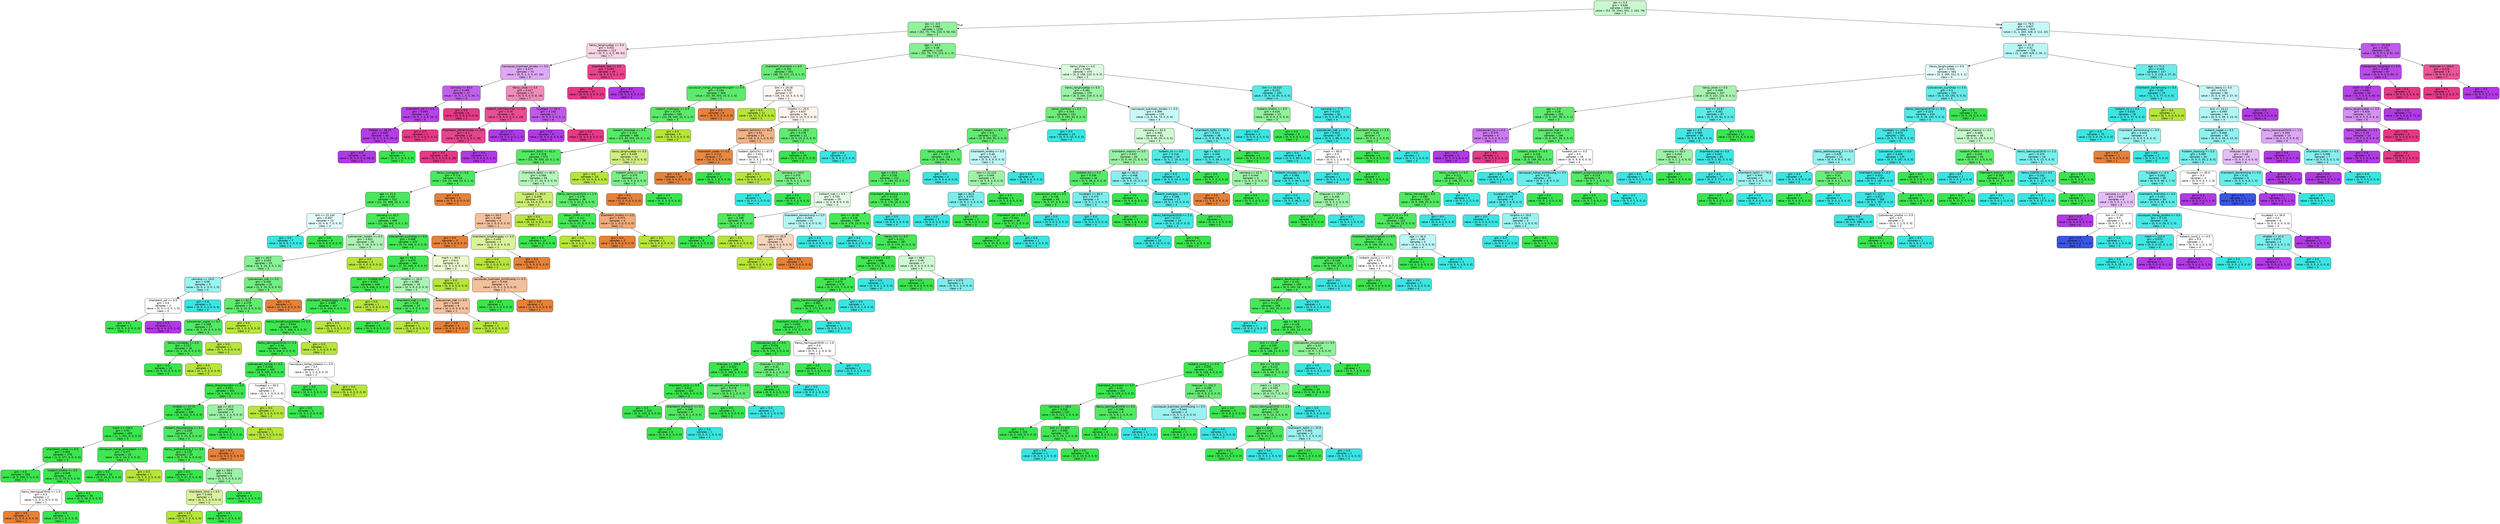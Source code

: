 digraph Tree {
node [shape=box, style="filled, rounded", color="black", fontname="helvetica"] ;
edge [fontname="helvetica"] ;
0 [label="sex <= 0.5\ngini = 0.636\nsamples = 2062\nvalue = [53, 76, 1041, 651, 2, 161, 78]\nclass = 3", fillcolor="#c8f8ce"] ;
1 [label="sex <= -0.5\ngini = 0.566\nsamples = 1239\nvalue = [52, 75, 776, 223, 0, 50, 63]\nclass = 3", fillcolor="#93f19e"] ;
0 -> 1 [labeldistance=2.5, labelangle=45, headlabel="True"] ;
2 [label="tiensu_tanghuyetap <= 0.5\ngini = 0.501\nsamples = 113\nvalue = [0, 0, 1, 0, 0, 49, 63]\nclass = 7", fillcolor="#f9d4e5"] ;
1 -> 2 ;
3 [label="caccoquan_tuanhoan_timdeu <= 0.5\ngini = 0.473\nsamples = 74\nvalue = [0, 0, 1, 0, 0, 47, 26]\nclass = 6", fillcolor="#dda8f4"] ;
2 -> 3 ;
4 [label="cannang <= 64.5\ngini = 0.289\nsamples = 47\nvalue = [0, 0, 1, 0, 0, 39, 7]\nclass = 6", fillcolor="#c161ea"] ;
3 -> 4 ;
5 [label="khambenh_sot <= 0.5\ngini = 0.094\nsamples = 41\nvalue = [0, 0, 1, 0, 0, 39, 1]\nclass = 6", fillcolor="#b543e6"] ;
4 -> 5 ;
6 [label="nhietdo <= 38.25\ngini = 0.049\nsamples = 40\nvalue = [0, 0, 1, 0, 0, 39, 0]\nclass = 6", fillcolor="#b33ee6"] ;
5 -> 6 ;
7 [label="gini = 0.0\nsamples = 39\nvalue = [0, 0, 0, 0, 0, 39, 0]\nclass = 6", fillcolor="#b139e5"] ;
6 -> 7 ;
8 [label="gini = 0.0\nsamples = 1\nvalue = [0, 0, 1, 0, 0, 0, 0]\nclass = 3", fillcolor="#39e54d"] ;
6 -> 8 ;
9 [label="gini = 0.0\nsamples = 1\nvalue = [0, 0, 0, 0, 0, 0, 1]\nclass = 7", fillcolor="#e53986"] ;
5 -> 9 ;
10 [label="gini = 0.0\nsamples = 6\nvalue = [0, 0, 0, 0, 0, 0, 6]\nclass = 7", fillcolor="#e53986"] ;
4 -> 10 ;
11 [label="tiensu_khoe <= 0.5\ngini = 0.417\nsamples = 27\nvalue = [0, 0, 0, 0, 0, 8, 19]\nclass = 7", fillcolor="#f08cb9"] ;
3 -> 11 ;
12 [label="hoibenh_ridichbanchan <= 0.5\ngini = 0.18\nsamples = 20\nvalue = [0, 0, 0, 0, 0, 2, 18]\nclass = 7", fillcolor="#e84f93"] ;
11 -> 12 ;
13 [label="khambenh_daniemtimtai <= 0.5\ngini = 0.1\nsamples = 19\nvalue = [0, 0, 0, 0, 0, 1, 18]\nclass = 7", fillcolor="#e6448d"] ;
12 -> 13 ;
14 [label="gini = 0.0\nsamples = 18\nvalue = [0, 0, 0, 0, 0, 0, 18]\nclass = 7", fillcolor="#e53986"] ;
13 -> 14 ;
15 [label="gini = 0.0\nsamples = 1\nvalue = [0, 0, 0, 0, 0, 1, 0]\nclass = 6", fillcolor="#b139e5"] ;
13 -> 15 ;
16 [label="gini = 0.0\nsamples = 1\nvalue = [0, 0, 0, 0, 0, 1, 0]\nclass = 6", fillcolor="#b139e5"] ;
12 -> 16 ;
17 [label="huyetap2 <= 95.0\ngini = 0.245\nsamples = 7\nvalue = [0, 0, 0, 0, 0, 6, 1]\nclass = 6", fillcolor="#be5ae9"] ;
11 -> 17 ;
18 [label="gini = 0.0\nsamples = 6\nvalue = [0, 0, 0, 0, 0, 6, 0]\nclass = 6", fillcolor="#b139e5"] ;
17 -> 18 ;
19 [label="gini = 0.0\nsamples = 1\nvalue = [0, 0, 0, 0, 0, 0, 1]\nclass = 7", fillcolor="#e53986"] ;
17 -> 19 ;
20 [label="khambenh_met <= 0.5\ngini = 0.097\nsamples = 39\nvalue = [0, 0, 0, 0, 0, 2, 37]\nclass = 7", fillcolor="#e6448d"] ;
2 -> 20 ;
21 [label="gini = 0.0\nsamples = 37\nvalue = [0, 0, 0, 0, 0, 0, 37]\nclass = 7", fillcolor="#e53986"] ;
20 -> 21 ;
22 [label="gini = 0.0\nsamples = 2\nvalue = [0, 0, 0, 0, 0, 2, 0]\nclass = 6", fillcolor="#b139e5"] ;
20 -> 22 ;
23 [label="age <= 64.5\ngini = 0.48\nsamples = 1126\nvalue = [52, 75, 775, 223, 0, 1, 0]\nclass = 3", fillcolor="#86ef92"] ;
1 -> 23 ;
24 [label="khambenh_thonhanh <= 0.5\ngini = 0.351\nsamples = 651\nvalue = [48, 72, 517, 13, 0, 1, 0]\nclass = 3", fillcolor="#67eb76"] ;
23 -> 24 ;
25 [label="caccoquan_hohap_phoigiamthongkhi <= 0.5\ngini = 0.294\nsamples = 604\nvalue = [32, 58, 503, 10, 0, 1, 0]\nclass = 3", fillcolor="#5eea6e"] ;
24 -> 25 ;
26 [label="hoibenh_mattrigiac <= 0.5\ngini = 0.274\nsamples = 595\nvalue = [23, 58, 503, 10, 0, 1, 0]\nclass = 3", fillcolor="#5be96b"] ;
25 -> 26 ;
27 [label="hoibenh_thocokeo <= 0.5\ngini = 0.254\nsamples = 586\nvalue = [23, 49, 503, 10, 0, 1, 0]\nclass = 3", fillcolor="#58e969"] ;
26 -> 27 ;
28 [label="khambenh_SpO2 <= 91.0\ngini = 0.229\nsamples = 572\nvalue = [22, 39, 500, 10, 0, 1, 0]\nclass = 3", fillcolor="#54e965"] ;
27 -> 28 ;
29 [label="tiensu_cuonggiap <= 0.5\ngini = 0.174\nsamples = 516\nvalue = [15, 22, 468, 10, 0, 1, 0]\nclass = 3", fillcolor="#4ce85e"] ;
28 -> 29 ;
30 [label="age <= 21.0\ngini = 0.162\nsamples = 512\nvalue = [11, 22, 468, 10, 0, 1, 0]\nclass = 3", fillcolor="#4be75d"] ;
29 -> 30 ;
31 [label="bmi <= 21.145\ngini = 0.497\nsamples = 13\nvalue = [0, 0, 6, 7, 0, 0, 0]\nclass = 4", fillcolor="#e3fbfb"] ;
30 -> 31 ;
32 [label="gini = 0.0\nsamples = 7\nvalue = [0, 0, 0, 7, 0, 0, 0]\nclass = 4", fillcolor="#39e5e2"] ;
31 -> 32 ;
33 [label="gini = 0.0\nsamples = 6\nvalue = [0, 0, 6, 0, 0, 0, 0]\nclass = 3", fillcolor="#39e54d"] ;
31 -> 33 ;
34 [label="cannang <= 42.5\ngini = 0.14\nsamples = 499\nvalue = [11, 22, 462, 3, 0, 1, 0]\nclass = 3", fillcolor="#48e75b"] ;
30 -> 34 ;
35 [label="lydovaovien_hodam <= 0.5\ngini = 0.621\nsamples = 29\nvalue = [2, 7, 16, 3, 0, 1, 0]\nclass = 3", fillcolor="#aef4b6"] ;
34 -> 35 ;
36 [label="age <= 44.0\ngini = 0.554\nsamples = 25\nvalue = [2, 3, 16, 3, 0, 1, 0]\nclass = 3", fillcolor="#8af096"] ;
35 -> 36 ;
37 [label="cannang <= 19.5\ngini = 0.56\nsamples = 5\nvalue = [0, 0, 1, 3, 0, 1, 0]\nclass = 4", fillcolor="#9cf2f0"] ;
36 -> 37 ;
38 [label="khambenh_sot <= 0.5\ngini = 0.5\nsamples = 2\nvalue = [0, 0, 1, 0, 0, 1, 0]\nclass = 3", fillcolor="#ffffff"] ;
37 -> 38 ;
39 [label="gini = 0.0\nsamples = 1\nvalue = [0, 0, 1, 0, 0, 0, 0]\nclass = 3", fillcolor="#39e54d"] ;
38 -> 39 ;
40 [label="gini = 0.0\nsamples = 1\nvalue = [0, 0, 0, 0, 0, 1, 0]\nclass = 6", fillcolor="#b139e5"] ;
38 -> 40 ;
41 [label="gini = 0.0\nsamples = 3\nvalue = [0, 0, 0, 3, 0, 0, 0]\nclass = 4", fillcolor="#39e5e2"] ;
37 -> 41 ;
42 [label="lydovaovien_met <= 0.5\ngini = 0.405\nsamples = 20\nvalue = [2, 3, 15, 0, 0, 0, 0]\nclass = 3", fillcolor="#73ed81"] ;
36 -> 42 ;
43 [label="age <= 62.5\ngini = 0.278\nsamples = 18\nvalue = [0, 3, 15, 0, 0, 0, 0]\nclass = 3", fillcolor="#61ea71"] ;
42 -> 43 ;
44 [label="lydovaovien_cogiat <= 0.5\ngini = 0.208\nsamples = 17\nvalue = [0, 2, 15, 0, 0, 0, 0]\nclass = 3", fillcolor="#53e865"] ;
43 -> 44 ;
45 [label="tiensu_noimeday <= 0.5\ngini = 0.117\nsamples = 16\nvalue = [0, 1, 15, 0, 0, 0, 0]\nclass = 3", fillcolor="#46e759"] ;
44 -> 45 ;
46 [label="gini = 0.0\nsamples = 15\nvalue = [0, 0, 15, 0, 0, 0, 0]\nclass = 3", fillcolor="#39e54d"] ;
45 -> 46 ;
47 [label="gini = 0.0\nsamples = 1\nvalue = [0, 1, 0, 0, 0, 0, 0]\nclass = 2", fillcolor="#b7e539"] ;
45 -> 47 ;
48 [label="gini = 0.0\nsamples = 1\nvalue = [0, 1, 0, 0, 0, 0, 0]\nclass = 2", fillcolor="#b7e539"] ;
44 -> 48 ;
49 [label="gini = 0.0\nsamples = 1\nvalue = [0, 1, 0, 0, 0, 0, 0]\nclass = 2", fillcolor="#b7e539"] ;
43 -> 49 ;
50 [label="gini = 0.0\nsamples = 2\nvalue = [2, 0, 0, 0, 0, 0, 0]\nclass = 1", fillcolor="#e58139"] ;
42 -> 50 ;
51 [label="gini = 0.0\nsamples = 4\nvalue = [0, 4, 0, 0, 0, 0, 0]\nclass = 2", fillcolor="#b7e539"] ;
35 -> 51 ;
52 [label="lydovaovien_suyhohap <= 0.5\ngini = 0.098\nsamples = 470\nvalue = [9, 15, 446, 0, 0, 0, 0]\nclass = 3", fillcolor="#43e656"] ;
34 -> 52 ;
53 [label="age <= 63.5\ngini = 0.079\nsamples = 464\nvalue = [7, 12, 445, 0, 0, 0, 0]\nclass = 3", fillcolor="#41e654"] ;
52 -> 53 ;
54 [label="bmi <= 123066.452\ngini = 0.052\nsamples = 448\nvalue = [3, 9, 436, 0, 0, 0, 0]\nclass = 3", fillcolor="#3ee652"] ;
53 -> 54 ;
55 [label="khambenh_tongtranggay <= 0.5\ngini = 0.048\nsamples = 447\nvalue = [3, 8, 436, 0, 0, 0, 0]\nclass = 3", fillcolor="#3ee651"] ;
54 -> 55 ;
56 [label="tiensu_diungthuocgiamdau <= 0.5\ngini = 0.044\nsamples = 446\nvalue = [3, 7, 436, 0, 0, 0, 0]\nclass = 3", fillcolor="#3ee651"] ;
55 -> 56 ;
57 [label="tiensu_tiemnguaCOVID <= 2.5\ngini = 0.04\nsamples = 445\nvalue = [3, 6, 436, 0, 0, 0, 0]\nclass = 3", fillcolor="#3de651"] ;
56 -> 57 ;
58 [label="lydovaovien_honme <= 0.5\ngini = 0.036\nsamples = 443\nvalue = [3, 5, 435, 0, 0, 0, 0]\nclass = 3", fillcolor="#3de550"] ;
57 -> 58 ;
59 [label="tiensu_thieumaucotim <= 0.5\ngini = 0.031\nsamples = 441\nvalue = [3, 4, 434, 0, 0, 0, 0]\nclass = 3", fillcolor="#3ce550"] ;
58 -> 59 ;
60 [label="nhietdo <= 37.75\ngini = 0.027\nsamples = 438\nvalue = [3, 3, 432, 0, 0, 0, 0]\nclass = 3", fillcolor="#3ce54f"] ;
59 -> 60 ;
61 [label="mach <= 116.0\ngini = 0.01\nsamples = 403\nvalue = [1, 1, 401, 0, 0, 0, 0]\nclass = 3", fillcolor="#3ae54e"] ;
60 -> 61 ;
62 [label="khambenh_cokeo <= 0.5\ngini = 0.005\nsamples = 378\nvalue = [1, 0, 377, 0, 0, 0, 0]\nclass = 3", fillcolor="#3ae54d"] ;
61 -> 62 ;
63 [label="gini = 0.0\nsamples = 338\nvalue = [0, 0, 338, 0, 0, 0, 0]\nclass = 3", fillcolor="#39e54d"] ;
62 -> 63 ;
64 [label="hoibenh_khotho <= 0.5\ngini = 0.049\nsamples = 40\nvalue = [1, 0, 39, 0, 0, 0, 0]\nclass = 3", fillcolor="#3ee652"] ;
62 -> 64 ;
65 [label="tiensu_tiemnguaCOVID <= 1.0\ngini = 0.5\nsamples = 2\nvalue = [1, 0, 1, 0, 0, 0, 0]\nclass = 1", fillcolor="#ffffff"] ;
64 -> 65 ;
66 [label="gini = 0.0\nsamples = 1\nvalue = [1, 0, 0, 0, 0, 0, 0]\nclass = 1", fillcolor="#e58139"] ;
65 -> 66 ;
67 [label="gini = 0.0\nsamples = 1\nvalue = [0, 0, 1, 0, 0, 0, 0]\nclass = 3", fillcolor="#39e54d"] ;
65 -> 67 ;
68 [label="gini = 0.0\nsamples = 38\nvalue = [0, 0, 38, 0, 0, 0, 0]\nclass = 3", fillcolor="#39e54d"] ;
64 -> 68 ;
69 [label="caccoquan_hohap_phoiraleam <= 0.5\ngini = 0.077\nsamples = 25\nvalue = [0, 1, 24, 0, 0, 0, 0]\nclass = 3", fillcolor="#41e654"] ;
61 -> 69 ;
70 [label="gini = 0.0\nsamples = 24\nvalue = [0, 0, 24, 0, 0, 0, 0]\nclass = 3", fillcolor="#39e54d"] ;
69 -> 70 ;
71 [label="gini = 0.0\nsamples = 1\nvalue = [0, 1, 0, 0, 0, 0, 0]\nclass = 2", fillcolor="#b7e539"] ;
69 -> 71 ;
72 [label="hoibenh_tieuphanlong <= 0.5\ngini = 0.209\nsamples = 35\nvalue = [2, 2, 31, 0, 0, 0, 0]\nclass = 3", fillcolor="#51e863"] ;
60 -> 72 ;
73 [label="tiensu_daithaoduong_2 <= 0.5\ngini = 0.114\nsamples = 33\nvalue = [0, 2, 31, 0, 0, 0, 0]\nclass = 3", fillcolor="#46e758"] ;
72 -> 73 ;
74 [label="gini = 0.0\nsamples = 27\nvalue = [0, 0, 27, 0, 0, 0, 0]\nclass = 3", fillcolor="#39e54d"] ;
73 -> 74 ;
75 [label="age <= 58.0\ngini = 0.444\nsamples = 6\nvalue = [0, 2, 4, 0, 0, 0, 0]\nclass = 3", fillcolor="#9cf2a6"] ;
73 -> 75 ;
76 [label="khambenh_lomo <= 0.5\ngini = 0.444\nsamples = 3\nvalue = [0, 2, 1, 0, 0, 0, 0]\nclass = 2", fillcolor="#dbf29c"] ;
75 -> 76 ;
77 [label="gini = 0.0\nsamples = 2\nvalue = [0, 2, 0, 0, 0, 0, 0]\nclass = 2", fillcolor="#b7e539"] ;
76 -> 77 ;
78 [label="gini = 0.0\nsamples = 1\nvalue = [0, 0, 1, 0, 0, 0, 0]\nclass = 3", fillcolor="#39e54d"] ;
76 -> 78 ;
79 [label="gini = 0.0\nsamples = 3\nvalue = [0, 0, 3, 0, 0, 0, 0]\nclass = 3", fillcolor="#39e54d"] ;
75 -> 79 ;
80 [label="gini = 0.0\nsamples = 2\nvalue = [2, 0, 0, 0, 0, 0, 0]\nclass = 1", fillcolor="#e58139"] ;
72 -> 80 ;
81 [label="age <= 60.5\ngini = 0.444\nsamples = 3\nvalue = [0, 1, 2, 0, 0, 0, 0]\nclass = 3", fillcolor="#9cf2a6"] ;
59 -> 81 ;
82 [label="gini = 0.0\nsamples = 2\nvalue = [0, 0, 2, 0, 0, 0, 0]\nclass = 3", fillcolor="#39e54d"] ;
81 -> 82 ;
83 [label="gini = 0.0\nsamples = 1\nvalue = [0, 1, 0, 0, 0, 0, 0]\nclass = 2", fillcolor="#b7e539"] ;
81 -> 83 ;
84 [label="huyetap2 <= 65.0\ngini = 0.5\nsamples = 2\nvalue = [0, 1, 1, 0, 0, 0, 0]\nclass = 2", fillcolor="#ffffff"] ;
58 -> 84 ;
85 [label="gini = 0.0\nsamples = 1\nvalue = [0, 1, 0, 0, 0, 0, 0]\nclass = 2", fillcolor="#b7e539"] ;
84 -> 85 ;
86 [label="gini = 0.0\nsamples = 1\nvalue = [0, 0, 1, 0, 0, 0, 0]\nclass = 3", fillcolor="#39e54d"] ;
84 -> 86 ;
87 [label="caccoquan_hohap_cokeoco <= 0.5\ngini = 0.5\nsamples = 2\nvalue = [0, 1, 1, 0, 0, 0, 0]\nclass = 2", fillcolor="#ffffff"] ;
57 -> 87 ;
88 [label="gini = 0.0\nsamples = 1\nvalue = [0, 0, 1, 0, 0, 0, 0]\nclass = 3", fillcolor="#39e54d"] ;
87 -> 88 ;
89 [label="gini = 0.0\nsamples = 1\nvalue = [0, 1, 0, 0, 0, 0, 0]\nclass = 2", fillcolor="#b7e539"] ;
87 -> 89 ;
90 [label="gini = 0.0\nsamples = 1\nvalue = [0, 1, 0, 0, 0, 0, 0]\nclass = 2", fillcolor="#b7e539"] ;
56 -> 90 ;
91 [label="gini = 0.0\nsamples = 1\nvalue = [0, 1, 0, 0, 0, 0, 0]\nclass = 2", fillcolor="#b7e539"] ;
55 -> 91 ;
92 [label="gini = 0.0\nsamples = 1\nvalue = [0, 1, 0, 0, 0, 0, 0]\nclass = 2", fillcolor="#b7e539"] ;
54 -> 92 ;
93 [label="nhiptho <= 26.0\ngini = 0.586\nsamples = 16\nvalue = [4, 3, 9, 0, 0, 0, 0]\nclass = 3", fillcolor="#acf4b5"] ;
53 -> 93 ;
94 [label="khambenh_met <= 0.5\ngini = 0.18\nsamples = 10\nvalue = [0, 1, 9, 0, 0, 0, 0]\nclass = 3", fillcolor="#4fe861"] ;
93 -> 94 ;
95 [label="gini = 0.0\nsamples = 9\nvalue = [0, 0, 9, 0, 0, 0, 0]\nclass = 3", fillcolor="#39e54d"] ;
94 -> 95 ;
96 [label="gini = 0.0\nsamples = 1\nvalue = [0, 1, 0, 0, 0, 0, 0]\nclass = 2", fillcolor="#b7e539"] ;
94 -> 96 ;
97 [label="lydovaovien_met <= 0.5\ngini = 0.444\nsamples = 6\nvalue = [4, 2, 0, 0, 0, 0, 0]\nclass = 1", fillcolor="#f2c09c"] ;
93 -> 97 ;
98 [label="gini = 0.0\nsamples = 4\nvalue = [4, 0, 0, 0, 0, 0, 0]\nclass = 1", fillcolor="#e58139"] ;
97 -> 98 ;
99 [label="gini = 0.0\nsamples = 2\nvalue = [0, 2, 0, 0, 0, 0, 0]\nclass = 2", fillcolor="#b7e539"] ;
97 -> 99 ;
100 [label="mach <= 89.5\ngini = 0.611\nsamples = 6\nvalue = [2, 3, 1, 0, 0, 0, 0]\nclass = 2", fillcolor="#edf8ce"] ;
52 -> 100 ;
101 [label="gini = 0.0\nsamples = 3\nvalue = [0, 3, 0, 0, 0, 0, 0]\nclass = 2", fillcolor="#b7e539"] ;
100 -> 101 ;
102 [label="caccoquan_tuanhoan_binhthuong <= 0.5\ngini = 0.444\nsamples = 3\nvalue = [2, 0, 1, 0, 0, 0, 0]\nclass = 1", fillcolor="#f2c09c"] ;
100 -> 102 ;
103 [label="gini = 0.0\nsamples = 1\nvalue = [0, 0, 1, 0, 0, 0, 0]\nclass = 3", fillcolor="#39e54d"] ;
102 -> 103 ;
104 [label="gini = 0.0\nsamples = 2\nvalue = [2, 0, 0, 0, 0, 0, 0]\nclass = 1", fillcolor="#e58139"] ;
102 -> 104 ;
105 [label="gini = 0.0\nsamples = 4\nvalue = [4, 0, 0, 0, 0, 0, 0]\nclass = 1", fillcolor="#e58139"] ;
29 -> 105 ;
106 [label="khambenh_SpO2 <= 92.5\ngini = 0.566\nsamples = 56\nvalue = [7, 17, 32, 0, 0, 0, 0]\nclass = 3", fillcolor="#b3f5bb"] ;
28 -> 106 ;
107 [label="huyetap2 <= 85.0\ngini = 0.346\nsamples = 18\nvalue = [4, 14, 0, 0, 0, 0, 0]\nclass = 2", fillcolor="#ccec72"] ;
106 -> 107 ;
108 [label="age <= 54.5\ngini = 0.444\nsamples = 6\nvalue = [4, 2, 0, 0, 0, 0, 0]\nclass = 1", fillcolor="#f2c09c"] ;
107 -> 108 ;
109 [label="gini = 0.0\nsamples = 3\nvalue = [3, 0, 0, 0, 0, 0, 0]\nclass = 1", fillcolor="#e58139"] ;
108 -> 109 ;
110 [label="khambenh_tongtranggay <= 0.5\ngini = 0.444\nsamples = 3\nvalue = [1, 2, 0, 0, 0, 0, 0]\nclass = 2", fillcolor="#dbf29c"] ;
108 -> 110 ;
111 [label="gini = 0.0\nsamples = 2\nvalue = [0, 2, 0, 0, 0, 0, 0]\nclass = 2", fillcolor="#b7e539"] ;
110 -> 111 ;
112 [label="gini = 0.0\nsamples = 1\nvalue = [1, 0, 0, 0, 0, 0, 0]\nclass = 1", fillcolor="#e58139"] ;
110 -> 112 ;
113 [label="gini = 0.0\nsamples = 12\nvalue = [0, 12, 0, 0, 0, 0, 0]\nclass = 2", fillcolor="#b7e539"] ;
107 -> 113 ;
114 [label="tiensu_tiemnguaCOVID <= 1.0\ngini = 0.278\nsamples = 38\nvalue = [3, 3, 32, 0, 0, 0, 0]\nclass = 3", fillcolor="#5be96c"] ;
106 -> 114 ;
115 [label="tiensu_COPD <= 0.5\ngini = 0.111\nsamples = 34\nvalue = [0, 2, 32, 0, 0, 0, 0]\nclass = 3", fillcolor="#45e758"] ;
114 -> 115 ;
116 [label="gini = 0.0\nsamples = 32\nvalue = [0, 0, 32, 0, 0, 0, 0]\nclass = 3", fillcolor="#39e54d"] ;
115 -> 116 ;
117 [label="gini = 0.0\nsamples = 2\nvalue = [0, 2, 0, 0, 0, 0, 0]\nclass = 2", fillcolor="#b7e539"] ;
115 -> 117 ;
118 [label="khambenh_khotho <= 0.5\ngini = 0.375\nsamples = 4\nvalue = [3, 1, 0, 0, 0, 0, 0]\nclass = 1", fillcolor="#eeab7b"] ;
114 -> 118 ;
119 [label="gini = 0.0\nsamples = 3\nvalue = [3, 0, 0, 0, 0, 0, 0]\nclass = 1", fillcolor="#e58139"] ;
118 -> 119 ;
120 [label="gini = 0.0\nsamples = 1\nvalue = [0, 1, 0, 0, 0, 0, 0]\nclass = 2", fillcolor="#b7e539"] ;
118 -> 120 ;
121 [label="tiensu_tanghuyetap <= 0.5\ngini = 0.439\nsamples = 14\nvalue = [1, 10, 3, 0, 0, 0, 0]\nclass = 2", fillcolor="#d1ee81"] ;
27 -> 121 ;
122 [label="gini = 0.0\nsamples = 10\nvalue = [0, 10, 0, 0, 0, 0, 0]\nclass = 2", fillcolor="#b7e539"] ;
121 -> 122 ;
123 [label="hoibenh_lomo <= 0.5\ngini = 0.375\nsamples = 4\nvalue = [1, 0, 3, 0, 0, 0, 0]\nclass = 3", fillcolor="#7bee88"] ;
121 -> 123 ;
124 [label="gini = 0.0\nsamples = 1\nvalue = [1, 0, 0, 0, 0, 0, 0]\nclass = 1", fillcolor="#e58139"] ;
123 -> 124 ;
125 [label="gini = 0.0\nsamples = 3\nvalue = [0, 0, 3, 0, 0, 0, 0]\nclass = 3", fillcolor="#39e54d"] ;
123 -> 125 ;
126 [label="gini = 0.0\nsamples = 9\nvalue = [0, 9, 0, 0, 0, 0, 0]\nclass = 2", fillcolor="#b7e539"] ;
26 -> 126 ;
127 [label="gini = 0.0\nsamples = 9\nvalue = [9, 0, 0, 0, 0, 0, 0]\nclass = 1", fillcolor="#e58139"] ;
25 -> 127 ;
128 [label="bmi <= 19.28\ngini = 0.703\nsamples = 47\nvalue = [16, 14, 14, 3, 0, 0, 0]\nclass = 1", fillcolor="#fdf7f3"] ;
24 -> 128 ;
129 [label="gini = 0.0\nsamples = 11\nvalue = [0, 11, 0, 0, 0, 0, 0]\nclass = 2", fillcolor="#b7e539"] ;
128 -> 129 ;
130 [label="nhiptho <= 25.5\ngini = 0.637\nsamples = 36\nvalue = [16, 3, 14, 3, 0, 0, 0]\nclass = 1", fillcolor="#fdf4ed"] ;
128 -> 130 ;
131 [label="hoibenh_SpO2(%) <= 32.0\ngini = 0.51\nsamples = 24\nvalue = [16, 3, 4, 1, 0, 0, 0]\nclass = 1", fillcolor="#efb388"] ;
130 -> 131 ;
132 [label="khambenh_cokeo <= 0.5\ngini = 0.111\nsamples = 17\nvalue = [16, 0, 1, 0, 0, 0, 0]\nclass = 1", fillcolor="#e78945"] ;
131 -> 132 ;
133 [label="gini = 0.0\nsamples = 16\nvalue = [16, 0, 0, 0, 0, 0, 0]\nclass = 1", fillcolor="#e58139"] ;
132 -> 133 ;
134 [label="gini = 0.0\nsamples = 1\nvalue = [0, 0, 1, 0, 0, 0, 0]\nclass = 3", fillcolor="#39e54d"] ;
132 -> 134 ;
135 [label="hoibenh_SpO2(%) <= 67.5\ngini = 0.612\nsamples = 7\nvalue = [0, 3, 3, 1, 0, 0, 0]\nclass = 2", fillcolor="#ffffff"] ;
131 -> 135 ;
136 [label="gini = 0.0\nsamples = 3\nvalue = [0, 3, 0, 0, 0, 0, 0]\nclass = 2", fillcolor="#b7e539"] ;
135 -> 136 ;
137 [label="cannang <= 54.0\ngini = 0.375\nsamples = 4\nvalue = [0, 0, 3, 1, 0, 0, 0]\nclass = 3", fillcolor="#7bee88"] ;
135 -> 137 ;
138 [label="gini = 0.0\nsamples = 1\nvalue = [0, 0, 0, 1, 0, 0, 0]\nclass = 4", fillcolor="#39e5e2"] ;
137 -> 138 ;
139 [label="gini = 0.0\nsamples = 3\nvalue = [0, 0, 3, 0, 0, 0, 0]\nclass = 3", fillcolor="#39e54d"] ;
137 -> 139 ;
140 [label="nhiptho <= 28.0\ngini = 0.278\nsamples = 12\nvalue = [0, 0, 10, 2, 0, 0, 0]\nclass = 3", fillcolor="#61ea71"] ;
130 -> 140 ;
141 [label="gini = 0.0\nsamples = 10\nvalue = [0, 0, 10, 0, 0, 0, 0]\nclass = 3", fillcolor="#39e54d"] ;
140 -> 141 ;
142 [label="gini = 0.0\nsamples = 2\nvalue = [0, 0, 0, 2, 0, 0, 0]\nclass = 4", fillcolor="#39e5e2"] ;
140 -> 142 ;
143 [label="tiensu_khoe <= 0.5\ngini = 0.509\nsamples = 475\nvalue = [4, 3, 258, 210, 0, 0, 0]\nclass = 3", fillcolor="#dbfadf"] ;
23 -> 143 ;
144 [label="tiensu_tanghuyetap <= 0.5\ngini = 0.461\nsamples = 370\nvalue = [4, 3, 244, 119, 0, 0, 0]\nclass = 3", fillcolor="#9cf2a6"] ;
143 -> 144 ;
145 [label="tiensu_loanthan <= 0.5\ngini = 0.343\nsamples = 241\nvalue = [3, 3, 190, 45, 0, 0, 0]\nclass = 3", fillcolor="#6dec7b"] ;
144 -> 145 ;
146 [label="hoibenh_hodam <= 0.5\ngini = 0.3\nsamples = 231\nvalue = [3, 3, 190, 35, 0, 0, 0]\nclass = 3", fillcolor="#62ea72"] ;
145 -> 146 ;
147 [label="tiensu_xogan <= 0.5\ngini = 0.259\nsamples = 216\nvalue = [3, 3, 184, 26, 0, 0, 0]\nclass = 3", fillcolor="#5ae96b"] ;
146 -> 147 ;
148 [label="age <= 65.5\ngini = 0.236\nsamples = 212\nvalue = [3, 3, 184, 22, 0, 0, 0]\nclass = 3", fillcolor="#56e967"] ;
147 -> 148 ;
149 [label="hoibenh_met <= 0.5\ngini = 0.705\nsamples = 20\nvalue = [3, 3, 8, 6, 0, 0, 0]\nclass = 3", fillcolor="#e3fbe6"] ;
148 -> 149 ;
150 [label="bmi <= 25.51\ngini = 0.198\nsamples = 9\nvalue = [0, 1, 8, 0, 0, 0, 0]\nclass = 3", fillcolor="#52e863"] ;
149 -> 150 ;
151 [label="gini = 0.0\nsamples = 8\nvalue = [0, 0, 8, 0, 0, 0, 0]\nclass = 3", fillcolor="#39e54d"] ;
150 -> 151 ;
152 [label="gini = 0.0\nsamples = 1\nvalue = [0, 1, 0, 0, 0, 0, 0]\nclass = 2", fillcolor="#b7e539"] ;
150 -> 152 ;
153 [label="khambenh_daniemhong <= 0.5\ngini = 0.595\nsamples = 11\nvalue = [3, 2, 0, 6, 0, 0, 0]\nclass = 4", fillcolor="#b5f5f4"] ;
149 -> 153 ;
154 [label="nhiptho <= 25.0\ngini = 0.48\nsamples = 5\nvalue = [3, 2, 0, 0, 0, 0, 0]\nclass = 1", fillcolor="#f6d5bd"] ;
153 -> 154 ;
155 [label="gini = 0.0\nsamples = 2\nvalue = [0, 2, 0, 0, 0, 0, 0]\nclass = 2", fillcolor="#b7e539"] ;
154 -> 155 ;
156 [label="gini = 0.0\nsamples = 3\nvalue = [3, 0, 0, 0, 0, 0, 0]\nclass = 1", fillcolor="#e58139"] ;
154 -> 156 ;
157 [label="gini = 0.0\nsamples = 6\nvalue = [0, 0, 0, 6, 0, 0, 0]\nclass = 4", fillcolor="#39e5e2"] ;
153 -> 157 ;
158 [label="khambenh_danoibong <= 0.5\ngini = 0.153\nsamples = 192\nvalue = [0, 0, 176, 16, 0, 0, 0]\nclass = 3", fillcolor="#4be75d"] ;
148 -> 158 ;
159 [label="bmi <= 16.59\ngini = 0.128\nsamples = 189\nvalue = [0, 0, 176, 13, 0, 0, 0]\nclass = 3", fillcolor="#48e75a"] ;
158 -> 159 ;
160 [label="gini = 0.0\nsamples = 2\nvalue = [0, 0, 0, 2, 0, 0, 0]\nclass = 4", fillcolor="#39e5e2"] ;
159 -> 160 ;
161 [label="tiensu_HIV <= 0.5\ngini = 0.111\nsamples = 187\nvalue = [0, 0, 176, 11, 0, 0, 0]\nclass = 3", fillcolor="#45e758"] ;
159 -> 161 ;
162 [label="tiensu_suythan <= 0.5\ngini = 0.085\nsamples = 180\nvalue = [0, 0, 172, 8, 0, 0, 0]\nclass = 3", fillcolor="#42e655"] ;
161 -> 162 ;
163 [label="cannang <= 85.0\ngini = 0.075\nsamples = 179\nvalue = [0, 0, 172, 7, 0, 0, 0]\nclass = 3", fillcolor="#41e654"] ;
162 -> 163 ;
164 [label="tiensu_trandichmangphoi <= 0.5\ngini = 0.065\nsamples = 178\nvalue = [0, 0, 172, 6, 0, 0, 0]\nclass = 3", fillcolor="#40e653"] ;
163 -> 164 ;
165 [label="khambenh_butrut <= 0.5\ngini = 0.055\nsamples = 177\nvalue = [0, 0, 172, 5, 0, 0, 0]\nclass = 3", fillcolor="#3fe652"] ;
164 -> 165 ;
166 [label="lydovaovien_sot <= 0.5\ngini = 0.034\nsamples = 173\nvalue = [0, 0, 170, 3, 0, 0, 0]\nclass = 3", fillcolor="#3ce550"] ;
165 -> 166 ;
167 [label="chieucao <= 166.0\ngini = 0.024\nsamples = 168\nvalue = [0, 0, 166, 2, 0, 0, 0]\nclass = 3", fillcolor="#3be54f"] ;
166 -> 167 ;
168 [label="khambenh_lomo <= 0.5\ngini = 0.012\nsamples = 162\nvalue = [0, 0, 161, 1, 0, 0, 0]\nclass = 3", fillcolor="#3ae54e"] ;
167 -> 168 ;
169 [label="gini = 0.0\nsamples = 153\nvalue = [0, 0, 153, 0, 0, 0, 0]\nclass = 3", fillcolor="#39e54d"] ;
168 -> 169 ;
170 [label="khambenh_thonhanh <= 0.5\ngini = 0.198\nsamples = 9\nvalue = [0, 0, 8, 1, 0, 0, 0]\nclass = 3", fillcolor="#52e863"] ;
168 -> 170 ;
171 [label="gini = 0.0\nsamples = 8\nvalue = [0, 0, 8, 0, 0, 0, 0]\nclass = 3", fillcolor="#39e54d"] ;
170 -> 171 ;
172 [label="gini = 0.0\nsamples = 1\nvalue = [0, 0, 0, 1, 0, 0, 0]\nclass = 4", fillcolor="#39e5e2"] ;
170 -> 172 ;
173 [label="lydovaovien_chuyenvien <= 0.5\ngini = 0.278\nsamples = 6\nvalue = [0, 0, 5, 1, 0, 0, 0]\nclass = 3", fillcolor="#61ea71"] ;
167 -> 173 ;
174 [label="gini = 0.0\nsamples = 5\nvalue = [0, 0, 5, 0, 0, 0, 0]\nclass = 3", fillcolor="#39e54d"] ;
173 -> 174 ;
175 [label="gini = 0.0\nsamples = 1\nvalue = [0, 0, 0, 1, 0, 0, 0]\nclass = 4", fillcolor="#39e5e2"] ;
173 -> 175 ;
176 [label="chieucao <= 157.5\ngini = 0.32\nsamples = 5\nvalue = [0, 0, 4, 1, 0, 0, 0]\nclass = 3", fillcolor="#6aec79"] ;
166 -> 176 ;
177 [label="gini = 0.0\nsamples = 4\nvalue = [0, 0, 4, 0, 0, 0, 0]\nclass = 3", fillcolor="#39e54d"] ;
176 -> 177 ;
178 [label="gini = 0.0\nsamples = 1\nvalue = [0, 0, 0, 1, 0, 0, 0]\nclass = 4", fillcolor="#39e5e2"] ;
176 -> 178 ;
179 [label="tiensu_tiemnguaCOVID <= 1.0\ngini = 0.5\nsamples = 4\nvalue = [0, 0, 2, 2, 0, 0, 0]\nclass = 3", fillcolor="#ffffff"] ;
165 -> 179 ;
180 [label="gini = 0.0\nsamples = 2\nvalue = [0, 0, 2, 0, 0, 0, 0]\nclass = 3", fillcolor="#39e54d"] ;
179 -> 180 ;
181 [label="gini = 0.0\nsamples = 2\nvalue = [0, 0, 0, 2, 0, 0, 0]\nclass = 4", fillcolor="#39e5e2"] ;
179 -> 181 ;
182 [label="gini = 0.0\nsamples = 1\nvalue = [0, 0, 0, 1, 0, 0, 0]\nclass = 4", fillcolor="#39e5e2"] ;
164 -> 182 ;
183 [label="gini = 0.0\nsamples = 1\nvalue = [0, 0, 0, 1, 0, 0, 0]\nclass = 4", fillcolor="#39e5e2"] ;
163 -> 183 ;
184 [label="gini = 0.0\nsamples = 1\nvalue = [0, 0, 0, 1, 0, 0, 0]\nclass = 4", fillcolor="#39e5e2"] ;
162 -> 184 ;
185 [label="age <= 66.5\ngini = 0.49\nsamples = 7\nvalue = [0, 0, 4, 3, 0, 0, 0]\nclass = 3", fillcolor="#cef8d2"] ;
161 -> 185 ;
186 [label="gini = 0.0\nsamples = 3\nvalue = [0, 0, 3, 0, 0, 0, 0]\nclass = 3", fillcolor="#39e54d"] ;
185 -> 186 ;
187 [label="gini = 0.375\nsamples = 4\nvalue = [0, 0, 1, 3, 0, 0, 0]\nclass = 4", fillcolor="#7beeec"] ;
185 -> 187 ;
188 [label="gini = 0.0\nsamples = 3\nvalue = [0, 0, 0, 3, 0, 0, 0]\nclass = 4", fillcolor="#39e5e2"] ;
158 -> 188 ;
189 [label="gini = 0.0\nsamples = 4\nvalue = [0, 0, 0, 4, 0, 0, 0]\nclass = 4", fillcolor="#39e5e2"] ;
147 -> 189 ;
190 [label="khambenh_khotho <= 0.5\ngini = 0.48\nsamples = 15\nvalue = [0, 0, 6, 9, 0, 0, 0]\nclass = 4", fillcolor="#bdf6f5"] ;
146 -> 190 ;
191 [label="bmi <= 21.115\ngini = 0.444\nsamples = 9\nvalue = [0, 0, 6, 3, 0, 0, 0]\nclass = 3", fillcolor="#9cf2a6"] ;
190 -> 191 ;
192 [label="age <= 84.5\ngini = 0.375\nsamples = 4\nvalue = [0, 0, 1, 3, 0, 0, 0]\nclass = 4", fillcolor="#7beeec"] ;
191 -> 192 ;
193 [label="gini = 0.0\nsamples = 3\nvalue = [0, 0, 0, 3, 0, 0, 0]\nclass = 4", fillcolor="#39e5e2"] ;
192 -> 193 ;
194 [label="gini = 0.0\nsamples = 1\nvalue = [0, 0, 1, 0, 0, 0, 0]\nclass = 3", fillcolor="#39e54d"] ;
192 -> 194 ;
195 [label="gini = 0.0\nsamples = 5\nvalue = [0, 0, 5, 0, 0, 0, 0]\nclass = 3", fillcolor="#39e54d"] ;
191 -> 195 ;
196 [label="gini = 0.0\nsamples = 6\nvalue = [0, 0, 0, 6, 0, 0, 0]\nclass = 4", fillcolor="#39e5e2"] ;
190 -> 196 ;
197 [label="gini = 0.0\nsamples = 10\nvalue = [0, 0, 0, 10, 0, 0, 0]\nclass = 4", fillcolor="#39e5e2"] ;
145 -> 197 ;
198 [label="caccoquan_tuanhoan_timdeu <= 0.5\ngini = 0.496\nsamples = 129\nvalue = [1, 0, 54, 74, 0, 0, 0]\nclass = 4", fillcolor="#caf8f7"] ;
144 -> 198 ;
199 [label="cannang <= 62.5\ngini = 0.491\nsamples = 81\nvalue = [0, 0, 46, 35, 0, 0, 0]\nclass = 3", fillcolor="#d0f9d4"] ;
198 -> 199 ;
200 [label="khambenh_machro <= 0.5\ngini = 0.437\nsamples = 65\nvalue = [0, 0, 44, 21, 0, 0, 0]\nclass = 3", fillcolor="#98f1a2"] ;
199 -> 200 ;
201 [label="hoibenh_ho <= 0.5\ngini = 0.236\nsamples = 44\nvalue = [0, 0, 38, 6, 0, 0, 0]\nclass = 3", fillcolor="#58e969"] ;
200 -> 201 ;
202 [label="lydovaovien_met <= 0.5\ngini = 0.139\nsamples = 40\nvalue = [0, 0, 37, 3, 0, 0, 0]\nclass = 3", fillcolor="#49e75b"] ;
201 -> 202 ;
203 [label="khambenh_sot <= 0.5\ngini = 0.051\nsamples = 38\nvalue = [0, 0, 37, 1, 0, 0, 0]\nclass = 3", fillcolor="#3ee652"] ;
202 -> 203 ;
204 [label="gini = 0.0\nsamples = 37\nvalue = [0, 0, 37, 0, 0, 0, 0]\nclass = 3", fillcolor="#39e54d"] ;
203 -> 204 ;
205 [label="gini = 0.0\nsamples = 1\nvalue = [0, 0, 0, 1, 0, 0, 0]\nclass = 4", fillcolor="#39e5e2"] ;
203 -> 205 ;
206 [label="gini = 0.0\nsamples = 2\nvalue = [0, 0, 0, 2, 0, 0, 0]\nclass = 4", fillcolor="#39e5e2"] ;
202 -> 206 ;
207 [label="huyetap2 <= 90.0\ngini = 0.375\nsamples = 4\nvalue = [0, 0, 1, 3, 0, 0, 0]\nclass = 4", fillcolor="#7beeec"] ;
201 -> 207 ;
208 [label="gini = 0.0\nsamples = 3\nvalue = [0, 0, 0, 3, 0, 0, 0]\nclass = 4", fillcolor="#39e5e2"] ;
207 -> 208 ;
209 [label="gini = 0.0\nsamples = 1\nvalue = [0, 0, 1, 0, 0, 0, 0]\nclass = 3", fillcolor="#39e54d"] ;
207 -> 209 ;
210 [label="age <= 65.5\ngini = 0.408\nsamples = 21\nvalue = [0, 0, 6, 15, 0, 0, 0]\nclass = 4", fillcolor="#88efee"] ;
200 -> 210 ;
211 [label="gini = 0.0\nsamples = 4\nvalue = [0, 0, 4, 0, 0, 0, 0]\nclass = 3", fillcolor="#39e54d"] ;
210 -> 211 ;
212 [label="hoibenh_matvigiac <= 0.5\ngini = 0.208\nsamples = 17\nvalue = [0, 0, 2, 15, 0, 0, 0]\nclass = 4", fillcolor="#53e8e6"] ;
210 -> 212 ;
213 [label="tiensu_tiemnguaCOVID <= 2.5\ngini = 0.117\nsamples = 16\nvalue = [0, 0, 1, 15, 0, 0, 0]\nclass = 4", fillcolor="#46e7e4"] ;
212 -> 213 ;
214 [label="gini = 0.0\nsamples = 15\nvalue = [0, 0, 0, 15, 0, 0, 0]\nclass = 4", fillcolor="#39e5e2"] ;
213 -> 214 ;
215 [label="gini = 0.0\nsamples = 1\nvalue = [0, 0, 1, 0, 0, 0, 0]\nclass = 3", fillcolor="#39e54d"] ;
213 -> 215 ;
216 [label="gini = 0.0\nsamples = 1\nvalue = [0, 0, 1, 0, 0, 0, 0]\nclass = 3", fillcolor="#39e54d"] ;
212 -> 216 ;
217 [label="hoibenh_ho <= 0.5\ngini = 0.219\nsamples = 16\nvalue = [0, 0, 2, 14, 0, 0, 0]\nclass = 4", fillcolor="#55e9e6"] ;
199 -> 217 ;
218 [label="gini = 0.0\nsamples = 14\nvalue = [0, 0, 0, 14, 0, 0, 0]\nclass = 4", fillcolor="#39e5e2"] ;
217 -> 218 ;
219 [label="gini = 0.0\nsamples = 2\nvalue = [0, 0, 2, 0, 0, 0, 0]\nclass = 3", fillcolor="#39e54d"] ;
217 -> 219 ;
220 [label="khambenh_SpO2 <= 90.0\ngini = 0.312\nsamples = 48\nvalue = [1, 0, 8, 39, 0, 0, 0]\nclass = 4", fillcolor="#66ebe9"] ;
198 -> 220 ;
221 [label="age <= 65.5\ngini = 0.206\nsamples = 44\nvalue = [1, 0, 4, 39, 0, 0, 0]\nclass = 4", fillcolor="#52e8e6"] ;
220 -> 221 ;
222 [label="cannang <= 51.5\ngini = 0.444\nsamples = 3\nvalue = [1, 0, 2, 0, 0, 0, 0]\nclass = 3", fillcolor="#9cf2a6"] ;
221 -> 222 ;
223 [label="gini = 0.0\nsamples = 1\nvalue = [1, 0, 0, 0, 0, 0, 0]\nclass = 1", fillcolor="#e58139"] ;
222 -> 223 ;
224 [label="gini = 0.0\nsamples = 2\nvalue = [0, 0, 2, 0, 0, 0, 0]\nclass = 3", fillcolor="#39e54d"] ;
222 -> 224 ;
225 [label="hoibenh_nhucdau <= 0.5\ngini = 0.093\nsamples = 41\nvalue = [0, 0, 2, 39, 0, 0, 0]\nclass = 4", fillcolor="#43e6e3"] ;
221 -> 225 ;
226 [label="gini = 0.0\nsamples = 38\nvalue = [0, 0, 0, 38, 0, 0, 0]\nclass = 4", fillcolor="#39e5e2"] ;
225 -> 226 ;
227 [label="chieucao <= 157.5\ngini = 0.444\nsamples = 3\nvalue = [0, 0, 2, 1, 0, 0, 0]\nclass = 3", fillcolor="#9cf2a6"] ;
225 -> 227 ;
228 [label="gini = 0.0\nsamples = 2\nvalue = [0, 0, 2, 0, 0, 0, 0]\nclass = 3", fillcolor="#39e54d"] ;
227 -> 228 ;
229 [label="gini = 0.0\nsamples = 1\nvalue = [0, 0, 0, 1, 0, 0, 0]\nclass = 4", fillcolor="#39e5e2"] ;
227 -> 229 ;
230 [label="gini = 0.0\nsamples = 4\nvalue = [0, 0, 4, 0, 0, 0, 0]\nclass = 3", fillcolor="#39e54d"] ;
220 -> 230 ;
231 [label="bmi <= 20.415\ngini = 0.231\nsamples = 105\nvalue = [0, 0, 14, 91, 0, 0, 0]\nclass = 4", fillcolor="#57e9e6"] ;
143 -> 231 ;
232 [label="hoibenh_khotho <= 0.5\ngini = 0.426\nsamples = 13\nvalue = [0, 0, 9, 4, 0, 0, 0]\nclass = 3", fillcolor="#91f19c"] ;
231 -> 232 ;
233 [label="gini = 0.0\nsamples = 4\nvalue = [0, 0, 0, 4, 0, 0, 0]\nclass = 4", fillcolor="#39e5e2"] ;
232 -> 233 ;
234 [label="gini = 0.0\nsamples = 9\nvalue = [0, 0, 9, 0, 0, 0, 0]\nclass = 3", fillcolor="#39e54d"] ;
232 -> 234 ;
235 [label="cannang <= 77.5\ngini = 0.103\nsamples = 92\nvalue = [0, 0, 5, 87, 0, 0, 0]\nclass = 4", fillcolor="#44e6e4"] ;
231 -> 235 ;
236 [label="lydovaovien_met <= 0.5\ngini = 0.023\nsamples = 87\nvalue = [0, 0, 1, 86, 0, 0, 0]\nclass = 4", fillcolor="#3be5e2"] ;
235 -> 236 ;
237 [label="gini = 0.0\nsamples = 85\nvalue = [0, 0, 0, 85, 0, 0, 0]\nclass = 4", fillcolor="#39e5e2"] ;
236 -> 237 ;
238 [label="mach <= 85.0\ngini = 0.5\nsamples = 2\nvalue = [0, 0, 1, 1, 0, 0, 0]\nclass = 3", fillcolor="#ffffff"] ;
236 -> 238 ;
239 [label="gini = 0.0\nsamples = 1\nvalue = [0, 0, 0, 1, 0, 0, 0]\nclass = 4", fillcolor="#39e5e2"] ;
238 -> 239 ;
240 [label="gini = 0.0\nsamples = 1\nvalue = [0, 0, 1, 0, 0, 0, 0]\nclass = 3", fillcolor="#39e54d"] ;
238 -> 240 ;
241 [label="khambenh_thooxy <= 0.5\ngini = 0.32\nsamples = 5\nvalue = [0, 0, 4, 1, 0, 0, 0]\nclass = 3", fillcolor="#6aec79"] ;
235 -> 241 ;
242 [label="gini = 0.0\nsamples = 4\nvalue = [0, 0, 4, 0, 0, 0, 0]\nclass = 3", fillcolor="#39e54d"] ;
241 -> 242 ;
243 [label="gini = 0.0\nsamples = 1\nvalue = [0, 0, 0, 1, 0, 0, 0]\nclass = 4", fillcolor="#39e5e2"] ;
241 -> 243 ;
244 [label="age <= 78.5\ngini = 0.607\nsamples = 823\nvalue = [1, 1, 265, 428, 2, 111, 15]\nclass = 4", fillcolor="#c5f7f7"] ;
0 -> 244 [labeldistance=2.5, labelangle=-45, headlabel="False"] ;
245 [label="age <= 67.5\ngini = 0.52\nsamples = 728\nvalue = [1, 1, 265, 428, 2, 30, 1]\nclass = 4", fillcolor="#b9f6f5"] ;
244 -> 245 ;
246 [label="tiensu_tanghuyetap <= 0.5\ngini = 0.504\nsamples = 581\nvalue = [0, 0, 265, 312, 0, 3, 1]\nclass = 4", fillcolor="#e2fbfb"] ;
245 -> 246 ;
247 [label="tiensu_khoe <= 0.5\ngini = 0.469\nsamples = 347\nvalue = [0, 0, 222, 121, 0, 3, 1]\nclass = 3", fillcolor="#a7f3af"] ;
246 -> 247 ;
248 [label="age <= 0.0\ngini = 0.29\nsamples = 250\nvalue = [0, 0, 207, 39, 0, 3, 1]\nclass = 3", fillcolor="#61ea71"] ;
247 -> 248 ;
249 [label="lydovaovien_ho <= 0.5\ngini = 0.375\nsamples = 4\nvalue = [0, 0, 0, 0, 0, 3, 1]\nclass = 6", fillcolor="#cb7bee"] ;
248 -> 249 ;
250 [label="gini = 0.0\nsamples = 3\nvalue = [0, 0, 0, 0, 0, 3, 0]\nclass = 6", fillcolor="#b139e5"] ;
249 -> 250 ;
251 [label="gini = 0.0\nsamples = 1\nvalue = [0, 0, 0, 0, 0, 0, 1]\nclass = 7", fillcolor="#e53986"] ;
249 -> 251 ;
252 [label="lydovaovien_met <= 0.5\ngini = 0.267\nsamples = 246\nvalue = [0, 0, 207, 39, 0, 0, 0]\nclass = 3", fillcolor="#5eea6f"] ;
248 -> 252 ;
253 [label="hoibenh_onlanh <= 0.5\ngini = 0.229\nsamples = 228\nvalue = [0, 0, 198, 30, 0, 0, 0]\nclass = 3", fillcolor="#57e968"] ;
252 -> 253 ;
254 [label="tiensu_rungnhi <= 0.5\ngini = 0.211\nsamples = 225\nvalue = [0, 0, 198, 27, 0, 0, 0]\nclass = 3", fillcolor="#54e965"] ;
253 -> 254 ;
255 [label="tiensu_hensieng <= 0.5\ngini = 0.199\nsamples = 223\nvalue = [0, 0, 198, 25, 0, 0, 0]\nclass = 3", fillcolor="#52e863"] ;
254 -> 255 ;
256 [label="tiensu_K_vu <= 0.5\ngini = 0.186\nsamples = 221\nvalue = [0, 0, 198, 23, 0, 0, 0]\nclass = 3", fillcolor="#50e862"] ;
255 -> 256 ;
257 [label="khambenh_tangtrungbinh <= 0.5\ngini = 0.168\nsamples = 216\nvalue = [0, 0, 196, 20, 0, 0, 0]\nclass = 3", fillcolor="#4de85f"] ;
256 -> 257 ;
258 [label="khambenh_tangsuykiet <= 0.5\ngini = 0.149\nsamples = 210\nvalue = [0, 0, 193, 17, 0, 0, 0]\nclass = 3", fillcolor="#4ae75d"] ;
257 -> 258 ;
259 [label="hoibenh_dauthuongvi <= 0.5\ngini = 0.141\nsamples = 209\nvalue = [0, 0, 193, 16, 0, 0, 0]\nclass = 3", fillcolor="#49e75c"] ;
258 -> 259 ;
260 [label="chieucao <= 83.0\ngini = 0.134\nsamples = 208\nvalue = [0, 0, 193, 15, 0, 0, 0]\nclass = 3", fillcolor="#48e75b"] ;
259 -> 260 ;
261 [label="gini = 0.0\nsamples = 1\nvalue = [0, 0, 0, 1, 0, 0, 0]\nclass = 4", fillcolor="#39e5e2"] ;
260 -> 261 ;
262 [label="age <= 66.5\ngini = 0.126\nsamples = 207\nvalue = [0, 0, 193, 14, 0, 0, 0]\nclass = 3", fillcolor="#47e75a"] ;
260 -> 262 ;
263 [label="bmi <= 23.29\ngini = 0.105\nsamples = 197\nvalue = [0, 0, 186, 11, 0, 0, 0]\nclass = 3", fillcolor="#45e758"] ;
262 -> 263 ;
264 [label="hoibenh_covid_1 <= 0.5\ngini = 0.055\nsamples = 142\nvalue = [0, 0, 138, 4, 0, 0, 0]\nclass = 3", fillcolor="#3fe652"] ;
263 -> 264 ;
265 [label="khambenh_thonhanh <= 0.5\ngini = 0.03\nsamples = 131\nvalue = [0, 0, 129, 2, 0, 0, 0]\nclass = 3", fillcolor="#3ce550"] ;
264 -> 265 ;
266 [label="cannang <= 58.0\ngini = 0.016\nsamples = 122\nvalue = [0, 0, 121, 1, 0, 0, 0]\nclass = 3", fillcolor="#3be54e"] ;
265 -> 266 ;
267 [label="gini = 0.0\nsamples = 102\nvalue = [0, 0, 102, 0, 0, 0, 0]\nclass = 3", fillcolor="#39e54d"] ;
266 -> 267 ;
268 [label="bmi <= 21.655\ngini = 0.095\nsamples = 20\nvalue = [0, 0, 19, 1, 0, 0, 0]\nclass = 3", fillcolor="#43e656"] ;
266 -> 268 ;
269 [label="gini = 0.0\nsamples = 1\nvalue = [0, 0, 0, 1, 0, 0, 0]\nclass = 4", fillcolor="#39e5e2"] ;
268 -> 269 ;
270 [label="gini = 0.0\nsamples = 19\nvalue = [0, 0, 19, 0, 0, 0, 0]\nclass = 3", fillcolor="#39e54d"] ;
268 -> 270 ;
271 [label="tiensu_tiemnguaCOVID <= 0.5\ngini = 0.198\nsamples = 9\nvalue = [0, 0, 8, 1, 0, 0, 0]\nclass = 3", fillcolor="#52e863"] ;
265 -> 271 ;
272 [label="gini = 0.0\nsamples = 8\nvalue = [0, 0, 8, 0, 0, 0, 0]\nclass = 3", fillcolor="#39e54d"] ;
271 -> 272 ;
273 [label="gini = 0.0\nsamples = 1\nvalue = [0, 0, 0, 1, 0, 0, 0]\nclass = 4", fillcolor="#39e5e2"] ;
271 -> 273 ;
274 [label="chieucao <= 152.5\ngini = 0.298\nsamples = 11\nvalue = [0, 0, 9, 2, 0, 0, 0]\nclass = 3", fillcolor="#65eb75"] ;
264 -> 274 ;
275 [label="caccoquan_tuanhoan_binhthuong <= 0.5\ngini = 0.444\nsamples = 3\nvalue = [0, 0, 1, 2, 0, 0, 0]\nclass = 4", fillcolor="#9cf2f0"] ;
274 -> 275 ;
276 [label="gini = 0.0\nsamples = 1\nvalue = [0, 0, 1, 0, 0, 0, 0]\nclass = 3", fillcolor="#39e54d"] ;
275 -> 276 ;
277 [label="gini = 0.0\nsamples = 2\nvalue = [0, 0, 0, 2, 0, 0, 0]\nclass = 4", fillcolor="#39e5e2"] ;
275 -> 277 ;
278 [label="gini = 0.0\nsamples = 8\nvalue = [0, 0, 8, 0, 0, 0, 0]\nclass = 3", fillcolor="#39e54d"] ;
274 -> 278 ;
279 [label="bmi <= 24.525\ngini = 0.222\nsamples = 55\nvalue = [0, 0, 48, 7, 0, 0, 0]\nclass = 3", fillcolor="#56e967"] ;
263 -> 279 ;
280 [label="mach <= 116.5\ngini = 0.455\nsamples = 20\nvalue = [0, 0, 13, 7, 0, 0, 0]\nclass = 3", fillcolor="#a4f3ad"] ;
279 -> 280 ;
281 [label="tiensu_tiemnguaCOVID <= 1.5\ngini = 0.305\nsamples = 16\nvalue = [0, 0, 13, 3, 0, 0, 0]\nclass = 3", fillcolor="#67eb76"] ;
280 -> 281 ;
282 [label="age <= 63.5\ngini = 0.142\nsamples = 13\nvalue = [0, 0, 12, 1, 0, 0, 0]\nclass = 3", fillcolor="#49e75c"] ;
281 -> 282 ;
283 [label="gini = 0.0\nsamples = 12\nvalue = [0, 0, 12, 0, 0, 0, 0]\nclass = 3", fillcolor="#39e54d"] ;
282 -> 283 ;
284 [label="gini = 0.0\nsamples = 1\nvalue = [0, 0, 0, 1, 0, 0, 0]\nclass = 4", fillcolor="#39e5e2"] ;
282 -> 284 ;
285 [label="khambenh_SpO2 <= 25.0\ngini = 0.444\nsamples = 3\nvalue = [0, 0, 1, 2, 0, 0, 0]\nclass = 4", fillcolor="#9cf2f0"] ;
281 -> 285 ;
286 [label="gini = 0.0\nsamples = 1\nvalue = [0, 0, 1, 0, 0, 0, 0]\nclass = 3", fillcolor="#39e54d"] ;
285 -> 286 ;
287 [label="gini = 0.0\nsamples = 2\nvalue = [0, 0, 0, 2, 0, 0, 0]\nclass = 4", fillcolor="#39e5e2"] ;
285 -> 287 ;
288 [label="gini = 0.0\nsamples = 4\nvalue = [0, 0, 0, 4, 0, 0, 0]\nclass = 4", fillcolor="#39e5e2"] ;
280 -> 288 ;
289 [label="gini = 0.0\nsamples = 35\nvalue = [0, 0, 35, 0, 0, 0, 0]\nclass = 3", fillcolor="#39e54d"] ;
279 -> 289 ;
290 [label="lydovaovien_chuyenvien <= 0.5\ngini = 0.42\nsamples = 10\nvalue = [0, 0, 7, 3, 0, 0, 0]\nclass = 3", fillcolor="#8ef099"] ;
262 -> 290 ;
291 [label="gini = 0.0\nsamples = 3\nvalue = [0, 0, 0, 3, 0, 0, 0]\nclass = 4", fillcolor="#39e5e2"] ;
290 -> 291 ;
292 [label="gini = 0.0\nsamples = 7\nvalue = [0, 0, 7, 0, 0, 0, 0]\nclass = 3", fillcolor="#39e54d"] ;
290 -> 292 ;
293 [label="gini = 0.0\nsamples = 1\nvalue = [0, 0, 0, 1, 0, 0, 0]\nclass = 4", fillcolor="#39e5e2"] ;
259 -> 293 ;
294 [label="gini = 0.0\nsamples = 1\nvalue = [0, 0, 0, 1, 0, 0, 0]\nclass = 4", fillcolor="#39e5e2"] ;
258 -> 294 ;
295 [label="hoibenh_covid_1 <= 0.5\ngini = 0.5\nsamples = 6\nvalue = [0, 0, 3, 3, 0, 0, 0]\nclass = 3", fillcolor="#ffffff"] ;
257 -> 295 ;
296 [label="gini = 0.0\nsamples = 3\nvalue = [0, 0, 3, 0, 0, 0, 0]\nclass = 3", fillcolor="#39e54d"] ;
295 -> 296 ;
297 [label="gini = 0.0\nsamples = 3\nvalue = [0, 0, 0, 3, 0, 0, 0]\nclass = 4", fillcolor="#39e5e2"] ;
295 -> 297 ;
298 [label="age <= 36.0\ngini = 0.48\nsamples = 5\nvalue = [0, 0, 2, 3, 0, 0, 0]\nclass = 4", fillcolor="#bdf6f5"] ;
256 -> 298 ;
299 [label="gini = 0.0\nsamples = 2\nvalue = [0, 0, 2, 0, 0, 0, 0]\nclass = 3", fillcolor="#39e54d"] ;
298 -> 299 ;
300 [label="gini = 0.0\nsamples = 3\nvalue = [0, 0, 0, 3, 0, 0, 0]\nclass = 4", fillcolor="#39e5e2"] ;
298 -> 300 ;
301 [label="gini = 0.0\nsamples = 2\nvalue = [0, 0, 0, 2, 0, 0, 0]\nclass = 4", fillcolor="#39e5e2"] ;
255 -> 301 ;
302 [label="gini = 0.0\nsamples = 2\nvalue = [0, 0, 0, 2, 0, 0, 0]\nclass = 4", fillcolor="#39e5e2"] ;
254 -> 302 ;
303 [label="gini = 0.0\nsamples = 3\nvalue = [0, 0, 0, 3, 0, 0, 0]\nclass = 4", fillcolor="#39e5e2"] ;
253 -> 303 ;
304 [label="hoibenh_sot <= 0.5\ngini = 0.5\nsamples = 18\nvalue = [0, 0, 9, 9, 0, 0, 0]\nclass = 3", fillcolor="#ffffff"] ;
252 -> 304 ;
305 [label="caccoquan_hohap_binhthuong <= 0.5\ngini = 0.32\nsamples = 10\nvalue = [0, 0, 2, 8, 0, 0, 0]\nclass = 4", fillcolor="#6aece9"] ;
304 -> 305 ;
306 [label="huyetap2 <= 75.0\ngini = 0.198\nsamples = 9\nvalue = [0, 0, 1, 8, 0, 0, 0]\nclass = 4", fillcolor="#52e8e6"] ;
305 -> 306 ;
307 [label="gini = 0.0\nsamples = 6\nvalue = [0, 0, 0, 6, 0, 0, 0]\nclass = 4", fillcolor="#39e5e2"] ;
306 -> 307 ;
308 [label="nhiptho <= 19.0\ngini = 0.444\nsamples = 3\nvalue = [0, 0, 1, 2, 0, 0, 0]\nclass = 4", fillcolor="#9cf2f0"] ;
306 -> 308 ;
309 [label="gini = 0.0\nsamples = 2\nvalue = [0, 0, 0, 2, 0, 0, 0]\nclass = 4", fillcolor="#39e5e2"] ;
308 -> 309 ;
310 [label="gini = 0.0\nsamples = 1\nvalue = [0, 0, 1, 0, 0, 0, 0]\nclass = 3", fillcolor="#39e54d"] ;
308 -> 310 ;
311 [label="gini = 0.0\nsamples = 1\nvalue = [0, 0, 1, 0, 0, 0, 0]\nclass = 3", fillcolor="#39e54d"] ;
305 -> 311 ;
312 [label="hoibenh_sungnuourang <= 0.5\ngini = 0.219\nsamples = 8\nvalue = [0, 0, 7, 1, 0, 0, 0]\nclass = 3", fillcolor="#55e966"] ;
304 -> 312 ;
313 [label="gini = 0.0\nsamples = 7\nvalue = [0, 0, 7, 0, 0, 0, 0]\nclass = 3", fillcolor="#39e54d"] ;
312 -> 313 ;
314 [label="gini = 0.0\nsamples = 1\nvalue = [0, 0, 0, 1, 0, 0, 0]\nclass = 4", fillcolor="#39e5e2"] ;
312 -> 314 ;
315 [label="bmi <= 25.67\ngini = 0.261\nsamples = 97\nvalue = [0, 0, 15, 82, 0, 0, 0]\nclass = 4", fillcolor="#5deae7"] ;
247 -> 315 ;
316 [label="age <= 3.5\ngini = 0.089\nsamples = 86\nvalue = [0, 0, 4, 82, 0, 0, 0]\nclass = 4", fillcolor="#43e6e3"] ;
315 -> 316 ;
317 [label="cannang <= 55.0\ngini = 0.444\nsamples = 3\nvalue = [0, 0, 2, 1, 0, 0, 0]\nclass = 3", fillcolor="#9cf2a6"] ;
316 -> 317 ;
318 [label="gini = 0.0\nsamples = 1\nvalue = [0, 0, 0, 1, 0, 0, 0]\nclass = 4", fillcolor="#39e5e2"] ;
317 -> 318 ;
319 [label="gini = 0.0\nsamples = 2\nvalue = [0, 0, 2, 0, 0, 0, 0]\nclass = 3", fillcolor="#39e54d"] ;
317 -> 319 ;
320 [label="khambenh_met <= 0.5\ngini = 0.047\nsamples = 83\nvalue = [0, 0, 2, 81, 0, 0, 0]\nclass = 4", fillcolor="#3ee6e3"] ;
316 -> 320 ;
321 [label="gini = 0.0\nsamples = 77\nvalue = [0, 0, 0, 77, 0, 0, 0]\nclass = 4", fillcolor="#39e5e2"] ;
320 -> 321 ;
322 [label="khambenh_SpO2 <= 76.0\ngini = 0.444\nsamples = 6\nvalue = [0, 0, 2, 4, 0, 0, 0]\nclass = 4", fillcolor="#9cf2f0"] ;
320 -> 322 ;
323 [label="gini = 0.0\nsamples = 2\nvalue = [0, 0, 2, 0, 0, 0, 0]\nclass = 3", fillcolor="#39e54d"] ;
322 -> 323 ;
324 [label="gini = 0.0\nsamples = 4\nvalue = [0, 0, 0, 4, 0, 0, 0]\nclass = 4", fillcolor="#39e5e2"] ;
322 -> 324 ;
325 [label="gini = 0.0\nsamples = 11\nvalue = [0, 0, 11, 0, 0, 0, 0]\nclass = 3", fillcolor="#39e54d"] ;
315 -> 325 ;
326 [label="lydovaovien_suyhohap <= 0.5\ngini = 0.3\nsamples = 234\nvalue = [0, 0, 43, 191, 0, 0, 0]\nclass = 4", fillcolor="#66ebe9"] ;
246 -> 326 ;
327 [label="tiensu_tiemnguaCOVID <= 0.5\ngini = 0.223\nsamples = 219\nvalue = [0, 0, 28, 191, 0, 0, 0]\nclass = 4", fillcolor="#56e9e6"] ;
326 -> 327 ;
328 [label="huyetap1 <= 105.0\ngini = 0.074\nsamples = 183\nvalue = [0, 0, 7, 176, 0, 0, 0]\nclass = 4", fillcolor="#41e6e3"] ;
327 -> 328 ;
329 [label="tiensu_daithaoduong_2 <= 0.5\ngini = 0.426\nsamples = 13\nvalue = [0, 0, 4, 9, 0, 0, 0]\nclass = 4", fillcolor="#91f1ef"] ;
328 -> 329 ;
330 [label="gini = 0.0\nsamples = 8\nvalue = [0, 0, 0, 8, 0, 0, 0]\nclass = 4", fillcolor="#39e5e2"] ;
329 -> 330 ;
331 [label="bmi <= 23.04\ngini = 0.32\nsamples = 5\nvalue = [0, 0, 4, 1, 0, 0, 0]\nclass = 3", fillcolor="#6aec79"] ;
329 -> 331 ;
332 [label="gini = 0.0\nsamples = 4\nvalue = [0, 0, 4, 0, 0, 0, 0]\nclass = 3", fillcolor="#39e54d"] ;
331 -> 332 ;
333 [label="gini = 0.0\nsamples = 1\nvalue = [0, 0, 0, 1, 0, 0, 0]\nclass = 4", fillcolor="#39e5e2"] ;
331 -> 333 ;
334 [label="lydovaovien_nonoi <= 0.5\ngini = 0.035\nsamples = 170\nvalue = [0, 0, 3, 167, 0, 0, 0]\nclass = 4", fillcolor="#3de5e3"] ;
328 -> 334 ;
335 [label="khambenh_nonoi <= 0.5\ngini = 0.023\nsamples = 169\nvalue = [0, 0, 2, 167, 0, 0, 0]\nclass = 4", fillcolor="#3be5e2"] ;
334 -> 335 ;
336 [label="mach <= 127.0\ngini = 0.012\nsamples = 168\nvalue = [0, 0, 1, 167, 0, 0, 0]\nclass = 4", fillcolor="#3ae5e2"] ;
335 -> 336 ;
337 [label="gini = 0.0\nsamples = 166\nvalue = [0, 0, 0, 166, 0, 0, 0]\nclass = 4", fillcolor="#39e5e2"] ;
336 -> 337 ;
338 [label="lydovaovien_khotho <= 0.5\ngini = 0.5\nsamples = 2\nvalue = [0, 0, 1, 1, 0, 0, 0]\nclass = 3", fillcolor="#ffffff"] ;
336 -> 338 ;
339 [label="gini = 0.0\nsamples = 1\nvalue = [0, 0, 1, 0, 0, 0, 0]\nclass = 3", fillcolor="#39e54d"] ;
338 -> 339 ;
340 [label="gini = 0.0\nsamples = 1\nvalue = [0, 0, 0, 1, 0, 0, 0]\nclass = 4", fillcolor="#39e5e2"] ;
338 -> 340 ;
341 [label="gini = 0.0\nsamples = 1\nvalue = [0, 0, 1, 0, 0, 0, 0]\nclass = 3", fillcolor="#39e54d"] ;
335 -> 341 ;
342 [label="gini = 0.0\nsamples = 1\nvalue = [0, 0, 1, 0, 0, 0, 0]\nclass = 3", fillcolor="#39e54d"] ;
334 -> 342 ;
343 [label="khambenh_machro <= 0.5\ngini = 0.486\nsamples = 36\nvalue = [0, 0, 21, 15, 0, 0, 0]\nclass = 3", fillcolor="#c6f8cc"] ;
327 -> 343 ;
344 [label="hoibenh_khotho <= 0.5\ngini = 0.255\nsamples = 20\nvalue = [0, 0, 17, 3, 0, 0, 0]\nclass = 3", fillcolor="#5cea6c"] ;
343 -> 344 ;
345 [label="gini = 0.0\nsamples = 2\nvalue = [0, 0, 0, 2, 0, 0, 0]\nclass = 4", fillcolor="#39e5e2"] ;
344 -> 345 ;
346 [label="khambenh_butrut <= 0.5\ngini = 0.105\nsamples = 18\nvalue = [0, 0, 17, 1, 0, 0, 0]\nclass = 3", fillcolor="#45e757"] ;
344 -> 346 ;
347 [label="gini = 0.0\nsamples = 17\nvalue = [0, 0, 17, 0, 0, 0, 0]\nclass = 3", fillcolor="#39e54d"] ;
346 -> 347 ;
348 [label="gini = 0.0\nsamples = 1\nvalue = [0, 0, 0, 1, 0, 0, 0]\nclass = 4", fillcolor="#39e5e2"] ;
346 -> 348 ;
349 [label="tiensu_tiemnguaCOVID <= 2.5\ngini = 0.375\nsamples = 16\nvalue = [0, 0, 4, 12, 0, 0, 0]\nclass = 4", fillcolor="#7beeec"] ;
343 -> 349 ;
350 [label="tiensu_COVID(+) <= 0.5\ngini = 0.142\nsamples = 13\nvalue = [0, 0, 1, 12, 0, 0, 0]\nclass = 4", fillcolor="#49e7e4"] ;
349 -> 350 ;
351 [label="gini = 0.0\nsamples = 12\nvalue = [0, 0, 0, 12, 0, 0, 0]\nclass = 4", fillcolor="#39e5e2"] ;
350 -> 351 ;
352 [label="gini = 0.0\nsamples = 1\nvalue = [0, 0, 1, 0, 0, 0, 0]\nclass = 3", fillcolor="#39e54d"] ;
350 -> 352 ;
353 [label="gini = 0.0\nsamples = 3\nvalue = [0, 0, 3, 0, 0, 0, 0]\nclass = 3", fillcolor="#39e54d"] ;
349 -> 353 ;
354 [label="gini = 0.0\nsamples = 15\nvalue = [0, 0, 15, 0, 0, 0, 0]\nclass = 3", fillcolor="#39e54d"] ;
326 -> 354 ;
355 [label="age <= 71.5\ngini = 0.343\nsamples = 147\nvalue = [1, 1, 0, 116, 2, 27, 0]\nclass = 4", fillcolor="#6cece9"] ;
245 -> 355 ;
356 [label="khambenh_daniemvang <= 0.5\ngini = 0.05\nsamples = 79\nvalue = [1, 1, 0, 77, 0, 0, 0]\nclass = 4", fillcolor="#3ee6e3"] ;
355 -> 356 ;
357 [label="hoibenh_ho <= 0.5\ngini = 0.025\nsamples = 78\nvalue = [1, 0, 0, 77, 0, 0, 0]\nclass = 4", fillcolor="#3ce5e2"] ;
356 -> 357 ;
358 [label="gini = 0.0\nsamples = 75\nvalue = [0, 0, 0, 75, 0, 0, 0]\nclass = 4", fillcolor="#39e5e2"] ;
357 -> 358 ;
359 [label="khambenh_daniemhong <= 0.5\ngini = 0.444\nsamples = 3\nvalue = [1, 0, 0, 2, 0, 0, 0]\nclass = 4", fillcolor="#9cf2f0"] ;
357 -> 359 ;
360 [label="gini = 0.0\nsamples = 1\nvalue = [1, 0, 0, 0, 0, 0, 0]\nclass = 1", fillcolor="#e58139"] ;
359 -> 360 ;
361 [label="gini = 0.0\nsamples = 2\nvalue = [0, 0, 0, 2, 0, 0, 0]\nclass = 4", fillcolor="#39e5e2"] ;
359 -> 361 ;
362 [label="gini = 0.0\nsamples = 1\nvalue = [0, 1, 0, 0, 0, 0, 0]\nclass = 2", fillcolor="#b7e539"] ;
356 -> 362 ;
363 [label="tiensu_teoco <= 0.5\ngini = 0.513\nsamples = 68\nvalue = [0, 0, 0, 39, 2, 27, 0]\nclass = 4", fillcolor="#c5f7f7"] ;
355 -> 363 ;
364 [label="bmi <= 23.11\ngini = 0.499\nsamples = 64\nvalue = [0, 0, 0, 39, 2, 23, 0]\nclass = 4", fillcolor="#b2f5f4"] ;
363 -> 364 ;
365 [label="hoibenh_cogiat <= 0.5\ngini = 0.458\nsamples = 50\nvalue = [0, 0, 0, 34, 2, 14, 0]\nclass = 4", fillcolor="#91f1ef"] ;
364 -> 365 ;
366 [label="hoibenh_daubung <= 0.5\ngini = 0.395\nsamples = 40\nvalue = [0, 0, 0, 30, 2, 8, 0]\nclass = 4", fillcolor="#77edeb"] ;
365 -> 366 ;
367 [label="huyetap2 <= -0.5\ngini = 0.342\nsamples = 38\nvalue = [0, 0, 0, 30, 1, 7, 0]\nclass = 4", fillcolor="#6cece9"] ;
366 -> 367 ;
368 [label="cannang <= 12.5\ngini = 0.625\nsamples = 4\nvalue = [0, 0, 0, 1, 1, 2, 0]\nclass = 6", fillcolor="#e5bdf6"] ;
367 -> 368 ;
369 [label="gini = 0.0\nsamples = 2\nvalue = [0, 0, 0, 0, 0, 2, 0]\nclass = 6", fillcolor="#b139e5"] ;
368 -> 369 ;
370 [label="bmi <= 17.87\ngini = 0.5\nsamples = 2\nvalue = [0, 0, 0, 1, 1, 0, 0]\nclass = 4", fillcolor="#ffffff"] ;
368 -> 370 ;
371 [label="gini = 0.0\nsamples = 1\nvalue = [0, 0, 0, 0, 1, 0, 0]\nclass = 5", fillcolor="#3956e5"] ;
370 -> 371 ;
372 [label="gini = 0.0\nsamples = 1\nvalue = [0, 0, 0, 1, 0, 0, 0]\nclass = 4", fillcolor="#39e5e2"] ;
370 -> 372 ;
373 [label="khambenh_thokhitroi <= 0.5\ngini = 0.251\nsamples = 34\nvalue = [0, 0, 0, 29, 0, 5, 0]\nclass = 4", fillcolor="#5be9e7"] ;
367 -> 373 ;
374 [label="caccoquan_hohap_phoitho <= 0.5\ngini = 0.133\nsamples = 28\nvalue = [0, 0, 0, 26, 0, 2, 0]\nclass = 4", fillcolor="#48e7e4"] ;
373 -> 374 ;
375 [label="mach <= 122.5\ngini = 0.074\nsamples = 26\nvalue = [0, 0, 0, 25, 0, 1, 0]\nclass = 4", fillcolor="#41e6e3"] ;
374 -> 375 ;
376 [label="gini = 0.0\nsamples = 25\nvalue = [0, 0, 0, 25, 0, 0, 0]\nclass = 4", fillcolor="#39e5e2"] ;
375 -> 376 ;
377 [label="gini = 0.0\nsamples = 1\nvalue = [0, 0, 0, 0, 0, 1, 0]\nclass = 6", fillcolor="#b139e5"] ;
375 -> 377 ;
378 [label="hoibenh_covid_1 <= 0.5\ngini = 0.5\nsamples = 2\nvalue = [0, 0, 0, 1, 0, 1, 0]\nclass = 4", fillcolor="#ffffff"] ;
374 -> 378 ;
379 [label="gini = 0.0\nsamples = 1\nvalue = [0, 0, 0, 0, 0, 1, 0]\nclass = 6", fillcolor="#b139e5"] ;
378 -> 379 ;
380 [label="gini = 0.0\nsamples = 1\nvalue = [0, 0, 0, 1, 0, 0, 0]\nclass = 4", fillcolor="#39e5e2"] ;
378 -> 380 ;
381 [label="huyetap2 <= 30.0\ngini = 0.5\nsamples = 6\nvalue = [0, 0, 0, 3, 0, 3, 0]\nclass = 4", fillcolor="#ffffff"] ;
373 -> 381 ;
382 [label="nhietdo <= 37.5\ngini = 0.375\nsamples = 4\nvalue = [0, 0, 0, 3, 0, 1, 0]\nclass = 4", fillcolor="#7beeec"] ;
381 -> 382 ;
383 [label="gini = 0.0\nsamples = 1\nvalue = [0, 0, 0, 0, 0, 1, 0]\nclass = 6", fillcolor="#b139e5"] ;
382 -> 383 ;
384 [label="gini = 0.0\nsamples = 3\nvalue = [0, 0, 0, 3, 0, 0, 0]\nclass = 4", fillcolor="#39e5e2"] ;
382 -> 384 ;
385 [label="gini = 0.0\nsamples = 2\nvalue = [0, 0, 0, 0, 0, 2, 0]\nclass = 6", fillcolor="#b139e5"] ;
381 -> 385 ;
386 [label="huyetap2 <= 35.0\ngini = 0.5\nsamples = 2\nvalue = [0, 0, 0, 0, 1, 1, 0]\nclass = 5", fillcolor="#ffffff"] ;
366 -> 386 ;
387 [label="gini = 0.0\nsamples = 1\nvalue = [0, 0, 0, 0, 0, 1, 0]\nclass = 6", fillcolor="#b139e5"] ;
386 -> 387 ;
388 [label="gini = 0.0\nsamples = 1\nvalue = [0, 0, 0, 0, 1, 0, 0]\nclass = 5", fillcolor="#3956e5"] ;
386 -> 388 ;
389 [label="chieucao <= 83.5\ngini = 0.48\nsamples = 10\nvalue = [0, 0, 0, 4, 0, 6, 0]\nclass = 6", fillcolor="#e5bdf6"] ;
365 -> 389 ;
390 [label="khambenh_daniemhong <= 0.5\ngini = 0.32\nsamples = 5\nvalue = [0, 0, 0, 4, 0, 1, 0]\nclass = 4", fillcolor="#6aece9"] ;
389 -> 390 ;
391 [label="gini = 0.0\nsamples = 1\nvalue = [0, 0, 0, 0, 0, 1, 0]\nclass = 6", fillcolor="#b139e5"] ;
390 -> 391 ;
392 [label="gini = 0.0\nsamples = 4\nvalue = [0, 0, 0, 4, 0, 0, 0]\nclass = 4", fillcolor="#39e5e2"] ;
390 -> 392 ;
393 [label="gini = 0.0\nsamples = 5\nvalue = [0, 0, 0, 0, 0, 5, 0]\nclass = 6", fillcolor="#b139e5"] ;
389 -> 393 ;
394 [label="tiensu_tiemnguaCOVID <= 1.0\ngini = 0.459\nsamples = 14\nvalue = [0, 0, 0, 5, 0, 9, 0]\nclass = 6", fillcolor="#dca7f3"] ;
364 -> 394 ;
395 [label="gini = 0.0\nsamples = 7\nvalue = [0, 0, 0, 0, 0, 7, 0]\nclass = 6", fillcolor="#b139e5"] ;
394 -> 395 ;
396 [label="khambenh_chiam <= 0.5\ngini = 0.408\nsamples = 7\nvalue = [0, 0, 0, 5, 0, 2, 0]\nclass = 4", fillcolor="#88efee"] ;
394 -> 396 ;
397 [label="gini = 0.0\nsamples = 2\nvalue = [0, 0, 0, 0, 0, 2, 0]\nclass = 6", fillcolor="#b139e5"] ;
396 -> 397 ;
398 [label="gini = 0.0\nsamples = 5\nvalue = [0, 0, 0, 5, 0, 0, 0]\nclass = 4", fillcolor="#39e5e2"] ;
396 -> 398 ;
399 [label="gini = 0.0\nsamples = 4\nvalue = [0, 0, 0, 0, 0, 4, 0]\nclass = 6", fillcolor="#b139e5"] ;
363 -> 399 ;
400 [label="bmi <= 26.865\ngini = 0.251\nsamples = 95\nvalue = [0, 0, 0, 0, 0, 81, 14]\nclass = 6", fillcolor="#be5be9"] ;
244 -> 400 ;
401 [label="lydovaovien_nangnguc <= 0.5\ngini = 0.148\nsamples = 87\nvalue = [0, 0, 0, 0, 0, 80, 7]\nclass = 6", fillcolor="#b84ae7"] ;
400 -> 401 ;
402 [label="mach <= 82.5\ngini = 0.091\nsamples = 84\nvalue = [0, 0, 0, 0, 0, 80, 4]\nclass = 6", fillcolor="#b543e6"] ;
401 -> 402 ;
403 [label="tiensu_tanghuyetap <= 0.5\ngini = 0.426\nsamples = 13\nvalue = [0, 0, 0, 0, 0, 9, 4]\nclass = 6", fillcolor="#d491f1"] ;
402 -> 403 ;
404 [label="tiensu_loetdaday <= 0.5\ngini = 0.18\nsamples = 10\nvalue = [0, 0, 0, 0, 0, 9, 1]\nclass = 6", fillcolor="#ba4fe8"] ;
403 -> 404 ;
405 [label="gini = 0.0\nsamples = 9\nvalue = [0, 0, 0, 0, 0, 9, 0]\nclass = 6", fillcolor="#b139e5"] ;
404 -> 405 ;
406 [label="gini = 0.0\nsamples = 1\nvalue = [0, 0, 0, 0, 0, 0, 1]\nclass = 7", fillcolor="#e53986"] ;
404 -> 406 ;
407 [label="gini = 0.0\nsamples = 3\nvalue = [0, 0, 0, 0, 0, 0, 3]\nclass = 7", fillcolor="#e53986"] ;
403 -> 407 ;
408 [label="gini = 0.0\nsamples = 71\nvalue = [0, 0, 0, 0, 0, 71, 0]\nclass = 6", fillcolor="#b139e5"] ;
402 -> 408 ;
409 [label="gini = 0.0\nsamples = 3\nvalue = [0, 0, 0, 0, 0, 0, 3]\nclass = 7", fillcolor="#e53986"] ;
401 -> 409 ;
410 [label="chieucao <= 159.0\ngini = 0.219\nsamples = 8\nvalue = [0, 0, 0, 0, 0, 1, 7]\nclass = 7", fillcolor="#e95597"] ;
400 -> 410 ;
411 [label="gini = 0.0\nsamples = 7\nvalue = [0, 0, 0, 0, 0, 0, 7]\nclass = 7", fillcolor="#e53986"] ;
410 -> 411 ;
412 [label="gini = 0.0\nsamples = 1\nvalue = [0, 0, 0, 0, 0, 1, 0]\nclass = 6", fillcolor="#b139e5"] ;
410 -> 412 ;
}